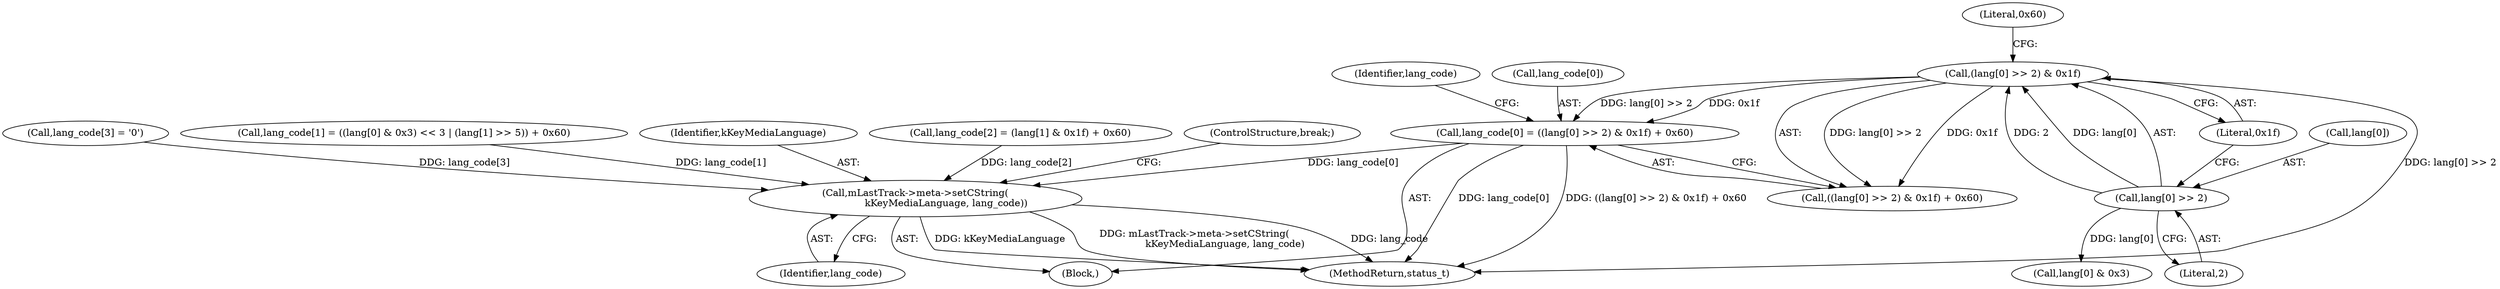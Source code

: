 digraph "0_Android_e7142a0703bc93f75e213e96ebc19000022afed9@array" {
"1001377" [label="(Call,lang_code[0] = ((lang[0] >> 2) & 0x1f) + 0x60)"];
"1001382" [label="(Call,(lang[0] >> 2) & 0x1f)"];
"1001383" [label="(Call,lang[0] >> 2)"];
"1001425" [label="(Call,mLastTrack->meta->setCString(\n                    kKeyMediaLanguage, lang_code))"];
"1001388" [label="(Literal,0x1f)"];
"1001377" [label="(Call,lang_code[0] = ((lang[0] >> 2) & 0x1f) + 0x60)"];
"1001383" [label="(Call,lang[0] >> 2)"];
"1001426" [label="(Identifier,kKeyMediaLanguage)"];
"1001153" [label="(Block,)"];
"1001409" [label="(Call,lang_code[2] = (lang[1] & 0x1f) + 0x60)"];
"1001378" [label="(Call,lang_code[0])"];
"1001381" [label="(Call,((lang[0] >> 2) & 0x1f) + 0x60)"];
"1001397" [label="(Call,lang[0] & 0x3)"];
"1001428" [label="(ControlStructure,break;)"];
"1001387" [label="(Literal,2)"];
"1001392" [label="(Identifier,lang_code)"];
"1001427" [label="(Identifier,lang_code)"];
"1003275" [label="(MethodReturn,status_t)"];
"1001420" [label="(Call,lang_code[3] = '\0')"];
"1001382" [label="(Call,(lang[0] >> 2) & 0x1f)"];
"1001425" [label="(Call,mLastTrack->meta->setCString(\n                    kKeyMediaLanguage, lang_code))"];
"1001390" [label="(Call,lang_code[1] = ((lang[0] & 0x3) << 3 | (lang[1] >> 5)) + 0x60)"];
"1001384" [label="(Call,lang[0])"];
"1001389" [label="(Literal,0x60)"];
"1001377" -> "1001153"  [label="AST: "];
"1001377" -> "1001381"  [label="CFG: "];
"1001378" -> "1001377"  [label="AST: "];
"1001381" -> "1001377"  [label="AST: "];
"1001392" -> "1001377"  [label="CFG: "];
"1001377" -> "1003275"  [label="DDG: ((lang[0] >> 2) & 0x1f) + 0x60"];
"1001377" -> "1003275"  [label="DDG: lang_code[0]"];
"1001382" -> "1001377"  [label="DDG: lang[0] >> 2"];
"1001382" -> "1001377"  [label="DDG: 0x1f"];
"1001377" -> "1001425"  [label="DDG: lang_code[0]"];
"1001382" -> "1001381"  [label="AST: "];
"1001382" -> "1001388"  [label="CFG: "];
"1001383" -> "1001382"  [label="AST: "];
"1001388" -> "1001382"  [label="AST: "];
"1001389" -> "1001382"  [label="CFG: "];
"1001382" -> "1003275"  [label="DDG: lang[0] >> 2"];
"1001382" -> "1001381"  [label="DDG: lang[0] >> 2"];
"1001382" -> "1001381"  [label="DDG: 0x1f"];
"1001383" -> "1001382"  [label="DDG: lang[0]"];
"1001383" -> "1001382"  [label="DDG: 2"];
"1001383" -> "1001387"  [label="CFG: "];
"1001384" -> "1001383"  [label="AST: "];
"1001387" -> "1001383"  [label="AST: "];
"1001388" -> "1001383"  [label="CFG: "];
"1001383" -> "1001397"  [label="DDG: lang[0]"];
"1001425" -> "1001153"  [label="AST: "];
"1001425" -> "1001427"  [label="CFG: "];
"1001426" -> "1001425"  [label="AST: "];
"1001427" -> "1001425"  [label="AST: "];
"1001428" -> "1001425"  [label="CFG: "];
"1001425" -> "1003275"  [label="DDG: mLastTrack->meta->setCString(\n                    kKeyMediaLanguage, lang_code)"];
"1001425" -> "1003275"  [label="DDG: lang_code"];
"1001425" -> "1003275"  [label="DDG: kKeyMediaLanguage"];
"1001409" -> "1001425"  [label="DDG: lang_code[2]"];
"1001420" -> "1001425"  [label="DDG: lang_code[3]"];
"1001390" -> "1001425"  [label="DDG: lang_code[1]"];
}
